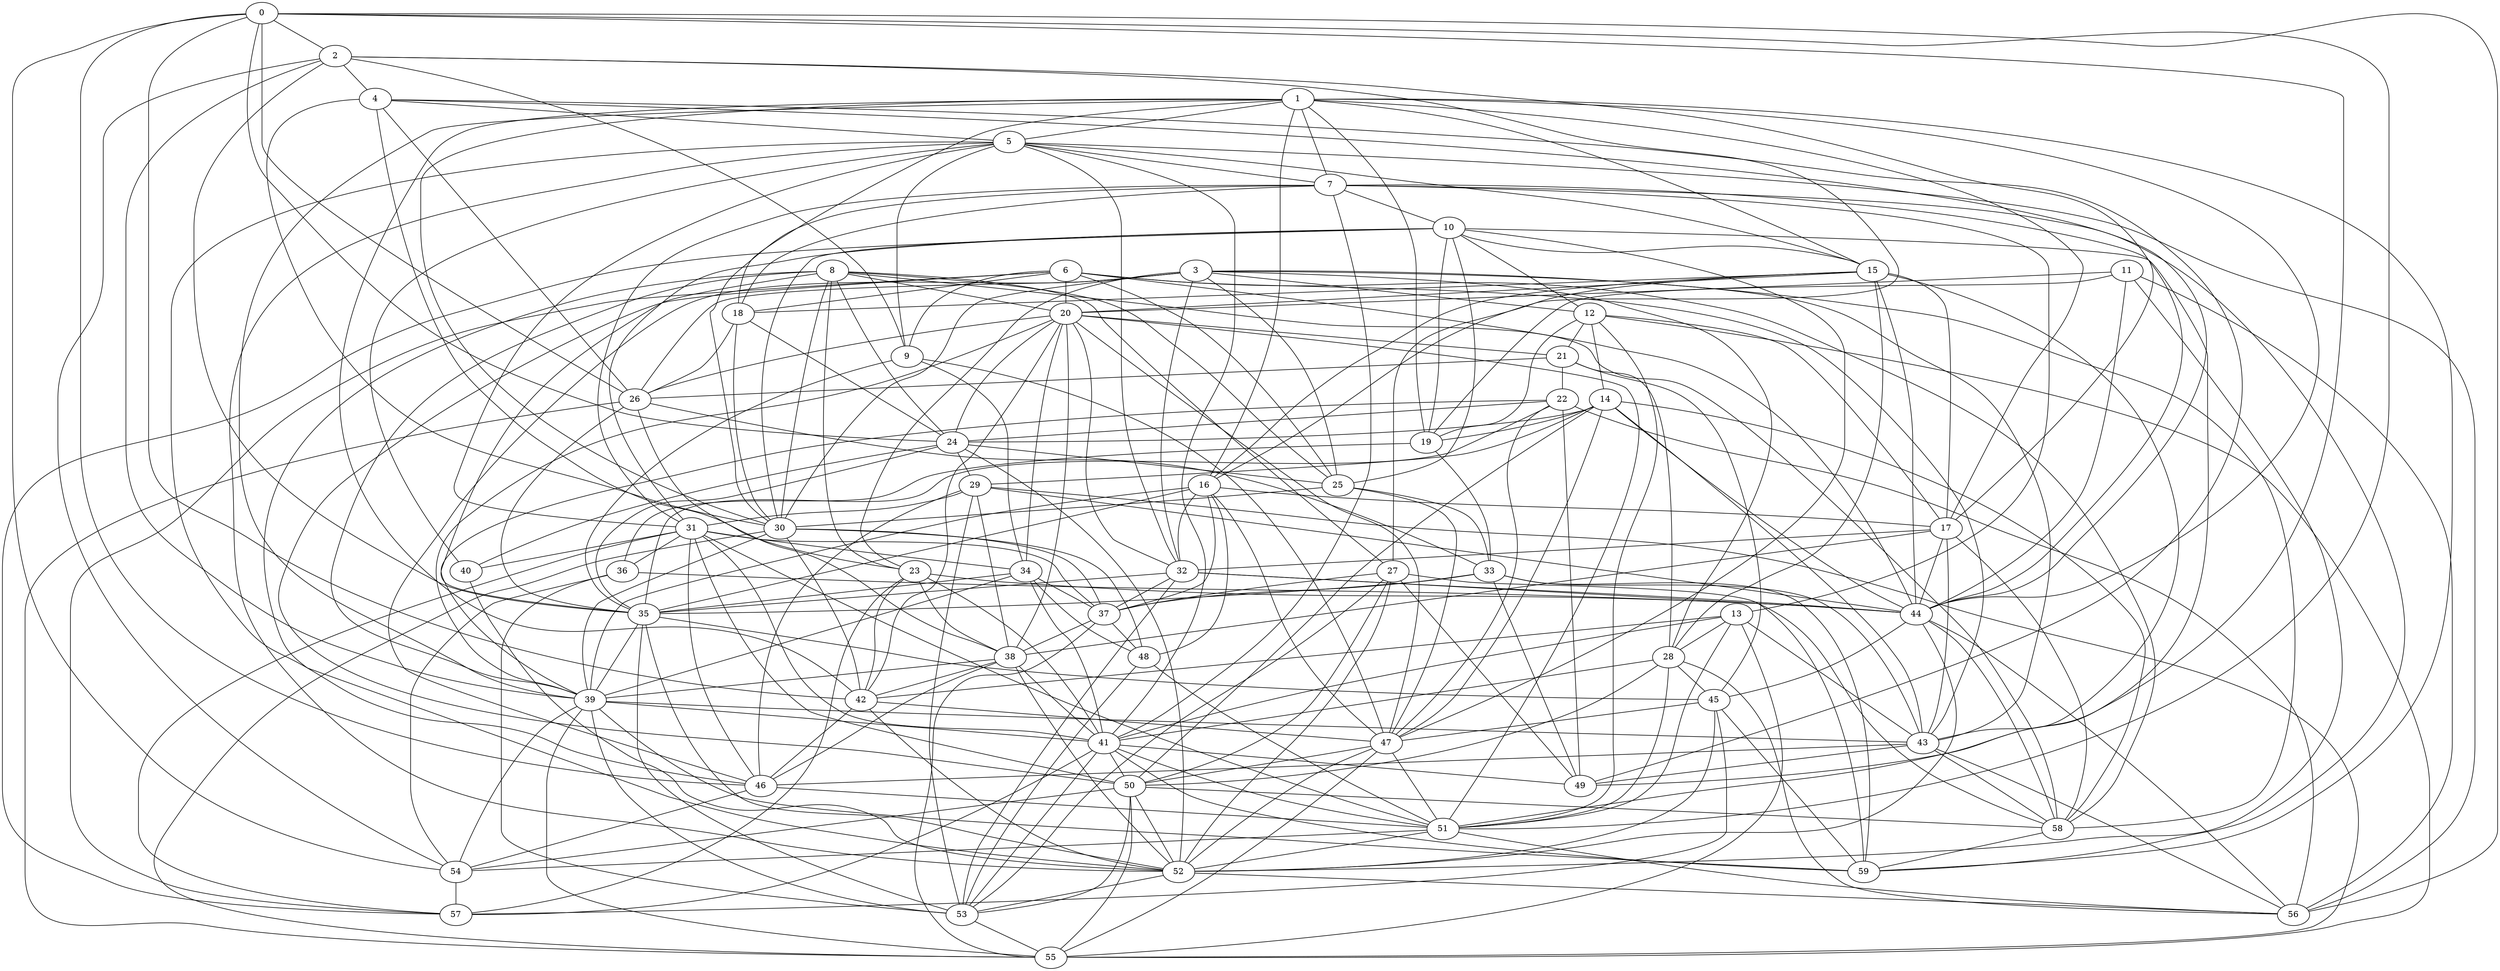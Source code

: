 strict graph "" {
	0	[w=4];
	2	[w=4];
	0 -- 2	[w=-13];
	24	[w=-12];
	0 -- 24	[w=-12];
	26	[w=3];
	0 -- 26	[w=2];
	42	[w=-3];
	0 -- 42	[w=16];
	46	[w=8];
	0 -- 46	[w=-4];
	49	[w=-14];
	0 -- 49	[w=16];
	51	[w=5];
	0 -- 51	[w=-12];
	54	[w=-12];
	0 -- 54	[w=-6];
	56	[w=7];
	0 -- 56	[w=3];
	1	[w=-10];
	5	[w=-13];
	1 -- 5	[w=-11];
	7	[w=-3];
	1 -- 7	[w=-4];
	15	[w=-16];
	1 -- 15	[w=12];
	16	[w=7];
	1 -- 16	[w=-7];
	17	[w=12];
	1 -- 17	[w=13];
	18	[w=12];
	1 -- 18	[w=8];
	19	[w=2];
	1 -- 19	[w=-5];
	30	[w=-14];
	1 -- 30	[w=14];
	39	[w=11];
	1 -- 39	[w=-2];
	1 -- 42	[w=-2];
	44	[w=12];
	1 -- 44	[w=13];
	59	[w=12];
	1 -- 59	[w=-11];
	4	[w=16];
	2 -- 4	[w=13];
	9	[w=-12];
	2 -- 9	[w=-16];
	2 -- 16	[w=5];
	2 -- 17	[w=14];
	35	[w=-15];
	2 -- 35	[w=10];
	2 -- 39	[w=3];
	2 -- 54	[w=-16];
	3	[w=-15];
	12	[w=-8];
	3 -- 12	[w=14];
	23	[w=14];
	3 -- 23	[w=6];
	25	[w=12];
	3 -- 25	[w=7];
	3 -- 26	[w=-11];
	28	[w=-9];
	3 -- 28	[w=-7];
	3 -- 30	[w=-15];
	32	[w=-12];
	3 -- 32	[w=2];
	43	[w=15];
	3 -- 43	[w=13];
	3 -- 46	[w=4];
	58	[w=8];
	3 -- 58	[w=7];
	4 -- 5	[w=-7];
	4 -- 23	[w=7];
	4 -- 26	[w=-2];
	4 -- 30	[w=-12];
	4 -- 44	[w=-2];
	4 -- 49	[w=-7];
	5 -- 7	[w=-7];
	5 -- 9	[w=-15];
	5 -- 15	[w=-2];
	31	[w=11];
	5 -- 31	[w=7];
	5 -- 32	[w=8];
	40	[w=3];
	5 -- 40	[w=-2];
	41	[w=-6];
	5 -- 41	[w=8];
	5 -- 46	[w=14];
	52	[w=-5];
	5 -- 52	[w=7];
	5 -- 56	[w=-15];
	6	[w=3];
	6 -- 9	[w=-16];
	6 -- 18	[w=8];
	20	[w=-6];
	6 -- 20	[w=-15];
	6 -- 25	[w=-13];
	6 -- 43	[w=13];
	6 -- 44	[w=16];
	50	[w=-2];
	6 -- 50	[w=-13];
	57	[w=-8];
	6 -- 57	[w=-5];
	6 -- 58	[w=-8];
	10	[w=9];
	7 -- 10	[w=5];
	13	[w=9];
	7 -- 13	[w=-2];
	7 -- 18	[w=4];
	7 -- 30	[w=4];
	7 -- 31	[w=-2];
	7 -- 41	[w=16];
	7 -- 44	[w=12];
	7 -- 59	[w=9];
	8	[w=-10];
	8 -- 20	[w=8];
	8 -- 23	[w=-3];
	8 -- 24	[w=-15];
	8 -- 25	[w=10];
	27	[w=-9];
	8 -- 27	[w=-9];
	8 -- 30	[w=-8];
	8 -- 35	[w=13];
	8 -- 39	[w=7];
	8 -- 52	[w=6];
	8 -- 58	[w=-8];
	34	[w=-4];
	9 -- 34	[w=13];
	9 -- 35	[w=6];
	47	[w=-2];
	9 -- 47	[w=-14];
	10 -- 12	[w=13];
	10 -- 15	[w=-14];
	10 -- 19	[w=14];
	10 -- 25	[w=16];
	10 -- 30	[w=10];
	10 -- 31	[w=-12];
	10 -- 47	[w=-3];
	10 -- 51	[w=4];
	10 -- 57	[w=-8];
	11	[w=-8];
	11 -- 19	[w=4];
	11 -- 20	[w=5];
	11 -- 44	[w=14];
	11 -- 52	[w=13];
	11 -- 56	[w=-2];
	14	[w=9];
	12 -- 14	[w=-7];
	12 -- 17	[w=-2];
	12 -- 19	[w=-3];
	21	[w=-15];
	12 -- 21	[w=-10];
	12 -- 51	[w=-3];
	55	[w=4];
	12 -- 55	[w=6];
	13 -- 28	[w=4];
	13 -- 41	[w=5];
	13 -- 42	[w=11];
	13 -- 43	[w=-10];
	13 -- 51	[w=3];
	13 -- 55	[w=10];
	14 -- 19	[w=-2];
	14 -- 24	[w=-4];
	29	[w=-16];
	14 -- 29	[w=6];
	14 -- 43	[w=11];
	14 -- 44	[w=15];
	14 -- 47	[w=-14];
	14 -- 50	[w=4];
	14 -- 58	[w=-10];
	15 -- 16	[w=6];
	15 -- 17	[w=-10];
	15 -- 18	[w=-9];
	15 -- 20	[w=-2];
	15 -- 27	[w=-7];
	15 -- 28	[w=13];
	15 -- 43	[w=14];
	15 -- 44	[w=15];
	16 -- 17	[w=6];
	16 -- 32	[w=-2];
	16 -- 35	[w=-5];
	37	[w=-13];
	16 -- 37	[w=-14];
	16 -- 39	[w=-8];
	16 -- 47	[w=-4];
	48	[w=2];
	16 -- 48	[w=-15];
	17 -- 32	[w=7];
	38	[w=13];
	17 -- 38	[w=3];
	17 -- 43	[w=13];
	17 -- 44	[w=3];
	17 -- 58	[w=15];
	18 -- 24	[w=12];
	18 -- 26	[w=11];
	18 -- 30	[w=9];
	33	[w=-8];
	19 -- 33	[w=-13];
	36	[w=4];
	19 -- 36	[w=2];
	20 -- 21	[w=2];
	20 -- 24	[w=9];
	20 -- 26	[w=-9];
	20 -- 32	[w=10];
	20 -- 34	[w=-5];
	20 -- 38	[w=11];
	20 -- 39	[w=-2];
	20 -- 42	[w=6];
	20 -- 47	[w=8];
	20 -- 51	[w=-11];
	22	[w=-13];
	21 -- 22	[w=8];
	21 -- 26	[w=10];
	21 -- 28	[w=10];
	45	[w=2];
	21 -- 45	[w=-13];
	22 -- 24	[w=15];
	22 -- 35	[w=-11];
	22 -- 39	[w=9];
	22 -- 47	[w=16];
	22 -- 49	[w=6];
	22 -- 56	[w=-6];
	23 -- 38	[w=11];
	23 -- 41	[w=10];
	23 -- 42	[w=-2];
	23 -- 44	[w=3];
	23 -- 57	[w=4];
	24 -- 25	[w=-13];
	24 -- 29	[w=4];
	24 -- 35	[w=-10];
	24 -- 40	[w=15];
	24 -- 52	[w=-15];
	25 -- 30	[w=-2];
	25 -- 33	[w=-10];
	25 -- 47	[w=-15];
	26 -- 33	[w=-3];
	26 -- 35	[w=12];
	26 -- 38	[w=6];
	26 -- 55	[w=3];
	27 -- 37	[w=7];
	27 -- 49	[w=-2];
	27 -- 50	[w=-8];
	27 -- 52	[w=6];
	53	[w=-7];
	27 -- 53	[w=-10];
	27 -- 59	[w=15];
	28 -- 41	[w=15];
	28 -- 45	[w=3];
	28 -- 50	[w=14];
	28 -- 51	[w=-2];
	28 -- 56	[w=-5];
	29 -- 31	[w=-4];
	29 -- 38	[w=-13];
	29 -- 44	[w=-11];
	29 -- 46	[w=-15];
	29 -- 53	[w=-2];
	29 -- 55	[w=16];
	30 -- 37	[w=-4];
	30 -- 39	[w=-10];
	30 -- 42	[w=13];
	30 -- 48	[w=-14];
	30 -- 55	[w=12];
	31 -- 34	[w=5];
	31 -- 36	[w=-16];
	31 -- 37	[w=8];
	31 -- 40	[w=-2];
	31 -- 41	[w=3];
	31 -- 46	[w=-3];
	31 -- 50	[w=2];
	31 -- 51	[w=7];
	31 -- 57	[w=9];
	32 -- 35	[w=10];
	32 -- 37	[w=-15];
	32 -- 44	[w=-8];
	32 -- 53	[w=-2];
	32 -- 58	[w=-5];
	33 -- 35	[w=4];
	33 -- 37	[w=9];
	33 -- 43	[w=3];
	33 -- 49	[w=-5];
	33 -- 59	[w=6];
	34 -- 35	[w=-3];
	34 -- 37	[w=9];
	34 -- 39	[w=14];
	34 -- 41	[w=11];
	34 -- 48	[w=2];
	35 -- 39	[w=-14];
	35 -- 45	[w=-15];
	35 -- 52	[w=7];
	35 -- 53	[w=16];
	36 -- 44	[w=16];
	36 -- 53	[w=4];
	36 -- 54	[w=-4];
	37 -- 38	[w=6];
	37 -- 48	[w=-14];
	37 -- 55	[w=-9];
	38 -- 39	[w=11];
	38 -- 41	[w=-16];
	38 -- 42	[w=-13];
	38 -- 46	[w=-13];
	38 -- 52	[w=-8];
	39 -- 41	[w=-5];
	39 -- 43	[w=7];
	39 -- 53	[w=16];
	39 -- 54	[w=-4];
	39 -- 55	[w=-4];
	39 -- 59	[w=-9];
	40 -- 52	[w=-11];
	41 -- 49	[w=-11];
	41 -- 50	[w=5];
	41 -- 51	[w=-13];
	41 -- 53	[w=9];
	41 -- 57	[w=-15];
	41 -- 59	[w=-12];
	42 -- 46	[w=-8];
	42 -- 47	[w=16];
	42 -- 52	[w=-11];
	43 -- 46	[w=-10];
	43 -- 49	[w=-13];
	43 -- 56	[w=5];
	43 -- 58	[w=5];
	44 -- 45	[w=12];
	44 -- 52	[w=-16];
	44 -- 56	[w=7];
	44 -- 58	[w=13];
	45 -- 47	[w=-14];
	45 -- 52	[w=16];
	45 -- 57	[w=-8];
	45 -- 59	[w=-12];
	46 -- 51	[w=-5];
	46 -- 54	[w=9];
	47 -- 50	[w=-10];
	47 -- 51	[w=6];
	47 -- 52	[w=15];
	47 -- 55	[w=-14];
	48 -- 51	[w=-10];
	48 -- 53	[w=3];
	50 -- 52	[w=-10];
	50 -- 53	[w=-12];
	50 -- 54	[w=9];
	50 -- 55	[w=-15];
	50 -- 58	[w=16];
	51 -- 52	[w=-10];
	51 -- 54	[w=3];
	51 -- 56	[w=12];
	52 -- 53	[w=3];
	52 -- 56	[w=-3];
	53 -- 55	[w=14];
	54 -- 57	[w=5];
	58 -- 59	[w=7];
}
